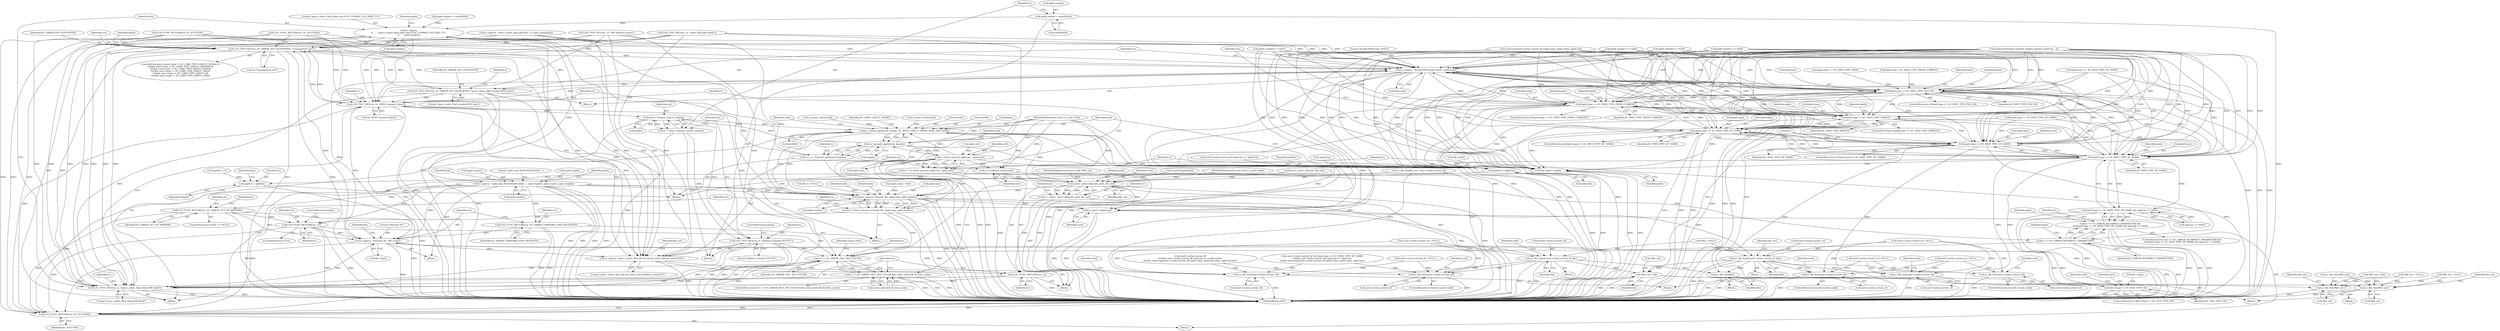 digraph "0_OpenSC_03628449b75a93787eb2359412a3980365dda49b#diff-f8c0128e14031ed9307d47f10f601b54@API" {
"1000863" [label="(Call,apdu.resplen = sizeof(rbuf))"];
"1000917" [label="(Call,sc_log(ctx,\n\t\t       \"iasecc_select_file() apdu.resp %\"SC_FORMAT_LEN_SIZE_T\"u\",\n\t\t       apdu.resplen))"];
"1000583" [label="(Call,LOG_TEST_RET(ctx, SC_ERROR_NOT_SUPPORTED, \"Unsupported card\"))"];
"1000764" [label="(Call,sc_log(ctx, \"Invalid PATH type: 0x%X\", lpath.type))"];
"1000534" [label="(Call,pathlen = lpath.len)"];
"1000784" [label="(Call,apdu.lc = pathlen)"];
"1000588" [label="(Call,lpath.type == SC_PATH_TYPE_FILE_ID)"];
"1000651" [label="(Call,lpath.type == SC_PATH_TYPE_FROM_CURRENT)"];
"1000708" [label="(Call,lpath.type == SC_PATH_TYPE_PARENT)"];
"1000729" [label="(Call,lpath.type == SC_PATH_TYPE_DF_NAME)"];
"1000843" [label="(Call,lpath.type == SC_PATH_TYPE_DF_NAME)"];
"1000842" [label="(Call,lpath.type == SC_PATH_TYPE_DF_NAME && apdu.p2 == 0x00)"];
"1000838" [label="(Call,rv == SC_ERROR_INCORRECT_PARAMETERS &&\n\t\t\t\t\tlpath.type == SC_PATH_TYPE_DF_NAME && apdu.p2 == 0x00)"];
"1000965" [label="(Call,file->path = lpath)"];
"1001102" [label="(Call,lpath.type == SC_PATH_TYPE_DF_NAME)"];
"1000770" [label="(Call,LOG_TEST_RET(ctx, SC_ERROR_NOT_SUPPORTED, \"iasecc_select_file() invalid PATH type\"))"];
"1000823" [label="(Call,LOG_TEST_RET(ctx, rv, \"APDU transmit failed\"))"];
"1000871" [label="(Call,iasecc_emulate_fcp(ctx, &apdu))"];
"1000539" [label="(Call,sc_format_apdu(card, &apdu, SC_APDU_CASE_4_SHORT, 0xA4, 0x00, 0x00))"];
"1000819" [label="(Call,sc_transmit_apdu(card, &apdu))"];
"1000817" [label="(Call,rv = sc_transmit_apdu(card, &apdu))"];
"1000829" [label="(Call,sc_check_sw(card, apdu.sw1, apdu.sw2))"];
"1000827" [label="(Call,rv = sc_check_sw(card, apdu.sw1, apdu.sw2))"];
"1000839" [label="(Call,rv == SC_ERROR_INCORRECT_PARAMETERS)"];
"1000882" [label="(Call,rv == SC_ERROR_FILE_NOT_FOUND)"];
"1000881" [label="(Call,rv == SC_ERROR_FILE_NOT_FOUND && cache_valid && df_from_cache)"];
"1000913" [label="(Call,LOG_TEST_RET(ctx, rv, \"iasecc_select_file() check SW failed\"))"];
"1000889" [label="(Call,sc_invalidate_cache(card))"];
"1000906" [label="(Call,iasecc_select_file(card, path, file_out))"];
"1000904" [label="(Call,rv = iasecc_select_file(card, path, file_out))"];
"1000910" [label="(Call,LOG_FUNC_RETURN(ctx, rv))"];
"1000972" [label="(Call,iasecc_process_fci(card, file, apdu.resp, apdu.resplen))"];
"1000970" [label="(Call,rv = iasecc_process_fci(card, file, apdu.resp, apdu.resplen))"];
"1000983" [label="(Call,LOG_FUNC_RETURN(ctx, rv))"];
"1000991" [label="(Call,sc_log(ctx, \"FileType %i\", file->type))"];
"1000891" [label="(Call,sc_log(ctx, \"iasecc_select_file() file not found, retry without cached DF\"))"];
"1000998" [label="(Call,file->type == SC_FILE_TYPE_DF)"];
"1001144" [label="(Call,LOG_FUNC_RETURN(ctx, SC_SUCCESS))"];
"1001042" [label="(Call,sc_file_dup(&card->cache.current_df, file))"];
"1001010" [label="(Call,sc_file_free(card->cache.current_df))"];
"1001092" [label="(Call,*file_out = file)"];
"1000897" [label="(Call,sc_file_free(*file_out))"];
"1001089" [label="(Call,sc_file_free(*file_out))"];
"1001098" [label="(Call,sc_file_free(file))"];
"1001108" [label="(Call,sc_file_free(card->cache.current_df))"];
"1001078" [label="(Call,sc_file_dup(&card->cache.current_ef, file))"];
"1001029" [label="(Call,sc_file_free(card->cache.current_ef))"];
"1001065" [label="(Call,sc_file_free(card->cache.current_ef))"];
"1001121" [label="(Call,sc_file_free(card->cache.current_ef))"];
"1001142" [label="(Call,sc_print_cache(card))"];
"1000869" [label="(Call,rv = iasecc_emulate_fcp(ctx, &apdu))"];
"1000875" [label="(Call,LOG_TEST_RET(ctx, rv, \"Failed to emulate DF FCP\"))"];
"1000928" [label="(Call,sc_log(ctx, \"apdu.resp %02X:%02X:%02X...\", apdu.resp[0], apdu.resp[1], apdu.resp[2]))"];
"1000962" [label="(Call,LOG_FUNC_RETURN(ctx, SC_ERROR_OUT_OF_MEMORY))"];
"1000988" [label="(Call,LOG_FUNC_RETURN(ctx, SC_ERROR_UNKNOWN_DATA_RECEIVED))"];
"1001088" [label="(Block,)"];
"1000784" [label="(Call,apdu.lc = pathlen)"];
"1000652" [label="(Call,lpath.type)"];
"1000242" [label="(Call,memmove(&lpath.value[0], &lpath.value[2], lpath.len - 2))"];
"1000539" [label="(Call,sc_format_apdu(card, &apdu, SC_APDU_CASE_4_SHORT, 0xA4, 0x00, 0x00))"];
"1000898" [label="(Call,*file_out)"];
"1000927" [label="(Block,)"];
"1000413" [label="(Call,lpath.type == SC_PATH_TYPE_DF_NAME)"];
"1001121" [label="(Call,sc_file_free(card->cache.current_ef))"];
"1001099" [label="(Identifier,file)"];
"1000839" [label="(Call,rv == SC_ERROR_INCORRECT_PARAMETERS)"];
"1000991" [label="(Call,sc_log(ctx, \"FileType %i\", file->type))"];
"1001053" [label="(Identifier,card)"];
"1000912" [label="(Identifier,rv)"];
"1001144" [label="(Call,LOG_FUNC_RETURN(ctx, SC_SUCCESS))"];
"1000234" [label="(Call,lpath.value[1] == 0x00)"];
"1000861" [label="(Identifier,ii)"];
"1000895" [label="(Identifier,file_out)"];
"1001145" [label="(Identifier,ctx)"];
"1000884" [label="(Identifier,SC_ERROR_FILE_NOT_FOUND)"];
"1000764" [label="(Call,sc_log(ctx, \"Invalid PATH type: 0x%X\", lpath.type))"];
"1001010" [label="(Call,sc_file_free(card->cache.current_df))"];
"1000994" [label="(Call,file->type)"];
"1001085" [label="(Identifier,file)"];
"1000984" [label="(Identifier,ctx)"];
"1001066" [label="(Call,card->cache.current_ef)"];
"1000708" [label="(Call,lpath.type == SC_PATH_TYPE_PARENT)"];
"1001103" [label="(Call,lpath.type)"];
"1000869" [label="(Call,rv = iasecc_emulate_fcp(ctx, &apdu))"];
"1000801" [label="(Call,apdu.resp = rbuf)"];
"1000712" [label="(Identifier,SC_PATH_TYPE_PARENT)"];
"1000909" [label="(Identifier,file_out)"];
"1000941" [label="(Call,apdu.resp[2])"];
"1000990" [label="(Identifier,SC_ERROR_UNKNOWN_DATA_RECEIVED)"];
"1000821" [label="(Call,&apdu)"];
"1000900" [label="(Call,*file_out = NULL)"];
"1000876" [label="(Identifier,ctx)"];
"1001074" [label="(Identifier,card)"];
"1000848" [label="(Call,apdu.p2 == 0x00)"];
"1000856" [label="(Identifier,apdu)"];
"1000879" [label="(ControlStructure,break;)"];
"1000825" [label="(Identifier,rv)"];
"1000659" [label="(Identifier,apdu)"];
"1001146" [label="(Identifier,SC_SUCCESS)"];
"1000651" [label="(Call,lpath.type == SC_PATH_TYPE_FROM_CURRENT)"];
"1000882" [label="(Call,rv == SC_ERROR_FILE_NOT_FOUND)"];
"1000442" [label="(Call,sc_print_cache(card))"];
"1000820" [label="(Identifier,card)"];
"1000989" [label="(Identifier,ctx)"];
"1000458" [label="(Call,lpath.type == SC_PATH_TYPE_DF_NAME)"];
"1000916" [label="(Literal,\"iasecc_select_file() check SW failed\")"];
"1000435" [label="(Call,!lpath.len)"];
"1000819" [label="(Call,sc_transmit_apdu(card, &apdu))"];
"1000215" [label="(Call,LOG_TEST_RET(ctx, rv, \"MF selection error\"))"];
"1000719" [label="(Call,pathlen = 0)"];
"1000179" [label="(Call,lpath.value[1] == 0x00)"];
"1001019" [label="(Identifier,card)"];
"1001117" [label="(Identifier,card)"];
"1000546" [label="(Literal,0x00)"];
"1001097" [label="(Block,)"];
"1000867" [label="(Call,sizeof(rbuf))"];
"1001003" [label="(Block,)"];
"1000986" [label="(ControlStructure,break;)"];
"1000871" [label="(Call,iasecc_emulate_fcp(ctx, &apdu))"];
"1000551" [label="(Identifier,card)"];
"1000439" [label="(Call,LOG_FUNC_RETURN(ctx, SC_SUCCESS))"];
"1000596" [label="(Identifier,apdu)"];
"1001049" [label="(Identifier,file)"];
"1001122" [label="(Call,card->cache.current_ef)"];
"1000540" [label="(Identifier,card)"];
"1000964" [label="(Identifier,SC_ERROR_OUT_OF_MEMORY)"];
"1000806" [label="(Call,apdu.resplen = sizeof(rbuf))"];
"1001078" [label="(Call,sc_file_dup(&card->cache.current_ef, file))"];
"1001089" [label="(Call,sc_file_free(*file_out))"];
"1000837" [label="(ControlStructure,if (rv == SC_ERROR_INCORRECT_PARAMETERS &&\n\t\t\t\t\tlpath.type == SC_PATH_TYPE_DF_NAME && apdu.p2 == 0x00))"];
"1000872" [label="(Identifier,ctx)"];
"1001062" [label="(Identifier,card)"];
"1000870" [label="(Identifier,rv)"];
"1000864" [label="(Call,apdu.resplen)"];
"1000767" [label="(Call,lpath.type)"];
"1000212" [label="(Call,iasecc_select_mf(card, file_out))"];
"1000838" [label="(Call,rv == SC_ERROR_INCORRECT_PARAMETERS &&\n\t\t\t\t\tlpath.type == SC_PATH_TYPE_DF_NAME && apdu.p2 == 0x00)"];
"1000773" [label="(Literal,\"iasecc_select_file() invalid PATH type\")"];
"1001143" [label="(Identifier,card)"];
"1000526" [label="(Block,)"];
"1000830" [label="(Identifier,card)"];
"1001114" [label="(Call,card->cache.current_df = NULL)"];
"1000920" [label="(Call,apdu.resplen)"];
"1000592" [label="(Identifier,SC_PATH_TYPE_FILE_ID)"];
"1000826" [label="(Literal,\"APDU transmit failed\")"];
"1000844" [label="(Call,lpath.type)"];
"1000828" [label="(Identifier,rv)"];
"1001147" [label="(MethodReturn,RET)"];
"1000875" [label="(Call,LOG_TEST_RET(ctx, rv, \"Failed to emulate DF FCP\"))"];
"1000840" [label="(Identifier,rv)"];
"1000915" [label="(Identifier,rv)"];
"1001042" [label="(Call,sc_file_dup(&card->cache.current_df, file))"];
"1001043" [label="(Call,&card->cache.current_df)"];
"1000892" [label="(Identifier,ctx)"];
"1000451" [label="(Call,card->cache.current_df && lpath.type == SC_PATH_TYPE_DF_NAME\n\t\t\t&& card->cache.current_df->path.len == lpath.len\n\t\t\t&& !memcmp(card->cache.current_df->path.value, lpath.value, lpath.len))"];
"1001090" [label="(Call,*file_out)"];
"1001065" [label="(Call,sc_file_free(card->cache.current_ef))"];
"1000536" [label="(Call,lpath.len)"];
"1000906" [label="(Call,iasecc_select_file(card, path, file_out))"];
"1000138" [label="(Call,*file_out = NULL)"];
"1001038" [label="(Identifier,card)"];
"1000535" [label="(Identifier,pathlen)"];
"1000904" [label="(Call,rv = iasecc_select_file(card, path, file_out))"];
"1000958" [label="(ControlStructure,if (file == NULL))"];
"1000776" [label="(Identifier,ii)"];
"1001002" [label="(Identifier,SC_FILE_TYPE_DF)"];
"1000157" [label="(Call,sc_log(ctx, \"iasecc_select_file() path:%s\", sc_print_path(path)))"];
"1000878" [label="(Literal,\"Failed to emulate DF FCP\")"];
"1000983" [label="(Call,LOG_FUNC_RETURN(ctx, rv))"];
"1000877" [label="(Identifier,rv)"];
"1000896" [label="(Block,)"];
"1000974" [label="(Identifier,file)"];
"1001108" [label="(Call,sc_file_free(card->cache.current_df))"];
"1001023" [label="(ControlStructure,if (card->cache.valid))"];
"1000103" [label="(MethodParameterIn,struct sc_card *card)"];
"1000982" [label="(Identifier,rv)"];
"1001106" [label="(Identifier,SC_PATH_TYPE_DF_NAME)"];
"1000584" [label="(Identifier,ctx)"];
"1000992" [label="(Identifier,ctx)"];
"1000429" [label="(Call,lpath.type = SC_PATH_TYPE_FROM_CURRENT)"];
"1001000" [label="(Identifier,file)"];
"1000972" [label="(Call,iasecc_process_fci(card, file, apdu.resp, apdu.resplen))"];
"1000905" [label="(Identifier,rv)"];
"1000590" [label="(Identifier,lpath)"];
"1000731" [label="(Identifier,lpath)"];
"1000105" [label="(MethodParameterIn,struct sc_file **file_out)"];
"1000998" [label="(Call,file->type == SC_FILE_TYPE_DF)"];
"1000929" [label="(Identifier,ctx)"];
"1001098" [label="(Call,sc_file_free(file))"];
"1000172" [label="(Call,lpath.value[0] == 0x3F)"];
"1000908" [label="(Identifier,path)"];
"1000928" [label="(Call,sc_log(ctx, \"apdu.resp %02X:%02X:%02X...\", apdu.resp[0], apdu.resp[1], apdu.resp[2]))"];
"1000650" [label="(ControlStructure,if (lpath.type == SC_PATH_TYPE_FROM_CURRENT))"];
"1000831" [label="(Call,apdu.sw1)"];
"1000588" [label="(Call,lpath.type == SC_PATH_TYPE_FILE_ID)"];
"1000999" [label="(Call,file->type)"];
"1000842" [label="(Call,lpath.type == SC_PATH_TYPE_DF_NAME && apdu.p2 == 0x00)"];
"1000966" [label="(Call,file->path)"];
"1000975" [label="(Call,apdu.resp)"];
"1000730" [label="(Call,lpath.type)"];
"1000891" [label="(Call,sc_log(ctx, \"iasecc_select_file() file not found, retry without cached DF\"))"];
"1000543" [label="(Identifier,SC_APDU_CASE_4_SHORT)"];
"1000959" [label="(Call,file == NULL)"];
"1000850" [label="(Identifier,apdu)"];
"1001007" [label="(Identifier,card)"];
"1000914" [label="(Identifier,ctx)"];
"1000763" [label="(Block,)"];
"1000817" [label="(Call,rv = sc_transmit_apdu(card, &apdu))"];
"1001079" [label="(Call,&card->cache.current_ef)"];
"1000919" [label="(Literal,\"iasecc_select_file() apdu.resp %\"SC_FORMAT_LEN_SIZE_T\"u\")"];
"1000967" [label="(Identifier,file)"];
"1000907" [label="(Identifier,card)"];
"1000841" [label="(Identifier,SC_ERROR_INCORRECT_PARAMETERS)"];
"1000881" [label="(Call,rv == SC_ERROR_FILE_NOT_FOUND && cache_valid && df_from_cache)"];
"1000917" [label="(Call,sc_log(ctx,\n\t\t       \"iasecc_select_file() apdu.resp %\"SC_FORMAT_LEN_SIZE_T\"u\",\n\t\t       apdu.resplen))"];
"1000737" [label="(Identifier,apdu)"];
"1000845" [label="(Identifier,lpath)"];
"1000965" [label="(Call,file->path = lpath)"];
"1000399" [label="(Call,LOG_TEST_RET(ctx, rv, \"select AID path failed\"))"];
"1001111" [label="(Identifier,card)"];
"1000893" [label="(Literal,\"iasecc_select_file() file not found, retry without cached DF\")"];
"1000522" [label="(Call,LOG_FUNC_RETURN(ctx, SC_SUCCESS))"];
"1000997" [label="(ControlStructure,if (file->type == SC_FILE_TYPE_DF))"];
"1000902" [label="(Identifier,file_out)"];
"1000888" [label="(Block,)"];
"1000655" [label="(Identifier,SC_PATH_TYPE_FROM_CURRENT)"];
"1001087" [label="(Identifier,file_out)"];
"1000862" [label="(Block,)"];
"1000520" [label="(Call,sc_print_cache(card))"];
"1000772" [label="(Identifier,SC_ERROR_NOT_SUPPORTED)"];
"1000897" [label="(Call,sc_file_free(*file_out))"];
"1000765" [label="(Identifier,ctx)"];
"1000985" [label="(Identifier,rv)"];
"1000818" [label="(Identifier,rv)"];
"1000843" [label="(Call,lpath.type == SC_PATH_TYPE_DF_NAME)"];
"1000770" [label="(Call,LOG_TEST_RET(ctx, SC_ERROR_NOT_SUPPORTED, \"iasecc_select_file() invalid PATH type\"))"];
"1000885" [label="(Call,cache_valid && df_from_cache)"];
"1001095" [label="(Identifier,file)"];
"1001107" [label="(Block,)"];
"1000544" [label="(Literal,0xA4)"];
"1000710" [label="(Identifier,lpath)"];
"1000707" [label="(ControlStructure,if (lpath.type == SC_PATH_TYPE_PARENT))"];
"1000913" [label="(Call,LOG_TEST_RET(ctx, rv, \"iasecc_select_file() check SW failed\"))"];
"1000106" [label="(Block,)"];
"1000847" [label="(Identifier,SC_PATH_TYPE_DF_NAME)"];
"1000585" [label="(Identifier,SC_ERROR_NOT_SUPPORTED)"];
"1001016" [label="(Call,card->cache.current_df = NULL)"];
"1000716" [label="(Identifier,apdu)"];
"1000969" [label="(Identifier,lpath)"];
"1000709" [label="(Call,lpath.type)"];
"1001094" [label="(Identifier,file_out)"];
"1000824" [label="(Identifier,ctx)"];
"1000978" [label="(Call,apdu.resplen)"];
"1000925" [label="(Identifier,apdu)"];
"1000827" [label="(Call,rv = sc_check_sw(card, apdu.sw1, apdu.sw2))"];
"1001011" [label="(Call,card->cache.current_df)"];
"1001142" [label="(Call,sc_print_cache(card))"];
"1000729" [label="(Call,lpath.type == SC_PATH_TYPE_DF_NAME)"];
"1000160" [label="(Call,sc_print_path(path))"];
"1001030" [label="(Call,card->cache.current_ef)"];
"1000513" [label="(Call,sc_file_dup(file_out, card->cache.current_df))"];
"1000981" [label="(ControlStructure,if (rv))"];
"1000534" [label="(Call,pathlen = lpath.len)"];
"1001141" [label="(Literal,0)"];
"1000988" [label="(Call,LOG_FUNC_RETURN(ctx, SC_ERROR_UNKNOWN_DATA_RECEIVED))"];
"1000936" [label="(Call,apdu.resp[1])"];
"1000970" [label="(Call,rv = iasecc_process_fci(card, file, apdu.resp, apdu.resplen))"];
"1000547" [label="(ControlStructure,if (card->type != SC_CARD_TYPE_IASECC_GEMALTO\n\t\t\t\t&& card->type != SC_CARD_TYPE_IASECC_OBERTHUR\n\t\t\t\t&& card->type != SC_CARD_TYPE_IASECC_SAGEM\n\t\t\t\t&& card->type != SC_CARD_TYPE_IASECC_AMOS\n\t\t\t\t&& card->type != SC_CARD_TYPE_IASECC_MI\n\t\t\t\t&& card->type != SC_CARD_TYPE_IASECC_MI2))"];
"1001029" [label="(Call,sc_file_free(card->cache.current_ef))"];
"1000733" [label="(Identifier,SC_PATH_TYPE_DF_NAME)"];
"1000345" [label="(Call,card->cache.current_df\n\t\t\t\t&& card->cache.current_df->path.len == lpath.aid.len\n\t\t\t\t&& !memcmp(card->cache.current_df->path.value, lpath.aid.value, lpath.aid.len))"];
"1000586" [label="(Literal,\"Unsupported card\")"];
"1000783" [label="(Block,)"];
"1001109" [label="(Call,card->cache.current_df)"];
"1001071" [label="(Call,card->cache.current_ef = NULL)"];
"1000728" [label="(ControlStructure,if (lpath.type == SC_PATH_TYPE_DF_NAME))"];
"1000510" [label="(Call,sc_file_free(*file_out))"];
"1000952" [label="(Block,)"];
"1000589" [label="(Call,lpath.type)"];
"1000771" [label="(Identifier,ctx)"];
"1000971" [label="(Identifier,rv)"];
"1001102" [label="(Call,lpath.type == SC_PATH_TYPE_DF_NAME)"];
"1000910" [label="(Call,LOG_FUNC_RETURN(ctx, rv))"];
"1000880" [label="(ControlStructure,if (rv == SC_ERROR_FILE_NOT_FOUND && cache_valid && df_from_cache))"];
"1001127" [label="(Call,card->cache.current_ef = NULL)"];
"1000973" [label="(Identifier,card)"];
"1001035" [label="(Call,card->cache.current_ef = NULL)"];
"1000823" [label="(Call,LOG_TEST_RET(ctx, rv, \"APDU transmit failed\"))"];
"1000529" [label="(Call,*file = NULL)"];
"1000883" [label="(Identifier,rv)"];
"1000963" [label="(Identifier,ctx)"];
"1000587" [label="(ControlStructure,if (lpath.type == SC_PATH_TYPE_FILE_ID))"];
"1000424" [label="(Call,lpath.type == SC_PATH_TYPE_PATH)"];
"1000890" [label="(Identifier,card)"];
"1000962" [label="(Call,LOG_FUNC_RETURN(ctx, SC_ERROR_OUT_OF_MEMORY))"];
"1001092" [label="(Call,*file_out = file)"];
"1001101" [label="(ControlStructure,if (lpath.type == SC_PATH_TYPE_DF_NAME))"];
"1000478" [label="(Call,memcmp(card->cache.current_df->path.value, lpath.value, lpath.len))"];
"1001093" [label="(Call,*file_out)"];
"1000405" [label="(Call,*file_out = file)"];
"1000227" [label="(Call,lpath.value[0] == 0x3F)"];
"1000653" [label="(Identifier,lpath)"];
"1000873" [label="(Call,&apdu)"];
"1000886" [label="(Identifier,cache_valid)"];
"1000834" [label="(Call,apdu.sw2)"];
"1000911" [label="(Identifier,ctx)"];
"1000788" [label="(Identifier,pathlen)"];
"1001130" [label="(Identifier,card)"];
"1001058" [label="(Block,)"];
"1000464" [label="(Call,card->cache.current_df->path.len == lpath.len)"];
"1000993" [label="(Literal,\"FileType %i\")"];
"1001004" [label="(ControlStructure,if (card->cache.valid))"];
"1000918" [label="(Identifier,ctx)"];
"1000829" [label="(Call,sc_check_sw(card, apdu.sw1, apdu.sw2))"];
"1001059" [label="(ControlStructure,if (card->cache.valid))"];
"1000930" [label="(Literal,\"apdu.resp %02X:%02X:%02X...\")"];
"1000545" [label="(Literal,0x00)"];
"1000931" [label="(Call,apdu.resp[0])"];
"1000949" [label="(Identifier,apdu)"];
"1000583" [label="(Call,LOG_TEST_RET(ctx, SC_ERROR_NOT_SUPPORTED, \"Unsupported card\"))"];
"1000791" [label="(Identifier,apdu)"];
"1000104" [label="(MethodParameterIn,const struct sc_path *path)"];
"1000889" [label="(Call,sc_invalidate_cache(card))"];
"1000541" [label="(Call,&apdu)"];
"1000863" [label="(Call,apdu.resplen = sizeof(rbuf))"];
"1000785" [label="(Call,apdu.lc)"];
"1000766" [label="(Literal,\"Invalid PATH type: 0x%X\")"];
"1000863" -> "1000862"  [label="AST: "];
"1000863" -> "1000867"  [label="CFG: "];
"1000864" -> "1000863"  [label="AST: "];
"1000867" -> "1000863"  [label="AST: "];
"1000870" -> "1000863"  [label="CFG: "];
"1000863" -> "1001147"  [label="DDG: "];
"1000863" -> "1000917"  [label="DDG: "];
"1000917" -> "1000526"  [label="AST: "];
"1000917" -> "1000920"  [label="CFG: "];
"1000918" -> "1000917"  [label="AST: "];
"1000919" -> "1000917"  [label="AST: "];
"1000920" -> "1000917"  [label="AST: "];
"1000925" -> "1000917"  [label="CFG: "];
"1000917" -> "1001147"  [label="DDG: "];
"1000917" -> "1001147"  [label="DDG: "];
"1000917" -> "1000583"  [label="DDG: "];
"1000917" -> "1000764"  [label="DDG: "];
"1000917" -> "1000823"  [label="DDG: "];
"1000917" -> "1000891"  [label="DDG: "];
"1000917" -> "1000913"  [label="DDG: "];
"1000913" -> "1000917"  [label="DDG: "];
"1000806" -> "1000917"  [label="DDG: "];
"1000972" -> "1000917"  [label="DDG: "];
"1000917" -> "1000928"  [label="DDG: "];
"1000917" -> "1000972"  [label="DDG: "];
"1000917" -> "1001144"  [label="DDG: "];
"1000583" -> "1000547"  [label="AST: "];
"1000583" -> "1000586"  [label="CFG: "];
"1000584" -> "1000583"  [label="AST: "];
"1000585" -> "1000583"  [label="AST: "];
"1000586" -> "1000583"  [label="AST: "];
"1000590" -> "1000583"  [label="CFG: "];
"1000583" -> "1001147"  [label="DDG: "];
"1000583" -> "1001147"  [label="DDG: "];
"1000215" -> "1000583"  [label="DDG: "];
"1000439" -> "1000583"  [label="DDG: "];
"1000823" -> "1000583"  [label="DDG: "];
"1000157" -> "1000583"  [label="DDG: "];
"1000991" -> "1000583"  [label="DDG: "];
"1000399" -> "1000583"  [label="DDG: "];
"1000522" -> "1000583"  [label="DDG: "];
"1000770" -> "1000583"  [label="DDG: "];
"1000583" -> "1000764"  [label="DDG: "];
"1000583" -> "1000770"  [label="DDG: "];
"1000583" -> "1000823"  [label="DDG: "];
"1000583" -> "1000891"  [label="DDG: "];
"1000583" -> "1000913"  [label="DDG: "];
"1000764" -> "1000763"  [label="AST: "];
"1000764" -> "1000767"  [label="CFG: "];
"1000765" -> "1000764"  [label="AST: "];
"1000766" -> "1000764"  [label="AST: "];
"1000767" -> "1000764"  [label="AST: "];
"1000771" -> "1000764"  [label="CFG: "];
"1000764" -> "1001147"  [label="DDG: "];
"1000764" -> "1001147"  [label="DDG: "];
"1000764" -> "1000534"  [label="DDG: "];
"1000764" -> "1000588"  [label="DDG: "];
"1000764" -> "1000651"  [label="DDG: "];
"1000764" -> "1000708"  [label="DDG: "];
"1000764" -> "1000729"  [label="DDG: "];
"1000215" -> "1000764"  [label="DDG: "];
"1000439" -> "1000764"  [label="DDG: "];
"1000823" -> "1000764"  [label="DDG: "];
"1000157" -> "1000764"  [label="DDG: "];
"1000991" -> "1000764"  [label="DDG: "];
"1000399" -> "1000764"  [label="DDG: "];
"1000522" -> "1000764"  [label="DDG: "];
"1000729" -> "1000764"  [label="DDG: "];
"1000708" -> "1000764"  [label="DDG: "];
"1000843" -> "1000764"  [label="DDG: "];
"1000478" -> "1000764"  [label="DDG: "];
"1000651" -> "1000764"  [label="DDG: "];
"1000588" -> "1000764"  [label="DDG: "];
"1000234" -> "1000764"  [label="DDG: "];
"1000227" -> "1000764"  [label="DDG: "];
"1000179" -> "1000764"  [label="DDG: "];
"1000172" -> "1000764"  [label="DDG: "];
"1000242" -> "1000764"  [label="DDG: "];
"1000242" -> "1000764"  [label="DDG: "];
"1000764" -> "1000770"  [label="DDG: "];
"1000764" -> "1000843"  [label="DDG: "];
"1000764" -> "1000965"  [label="DDG: "];
"1000764" -> "1001102"  [label="DDG: "];
"1000534" -> "1000526"  [label="AST: "];
"1000534" -> "1000536"  [label="CFG: "];
"1000535" -> "1000534"  [label="AST: "];
"1000536" -> "1000534"  [label="AST: "];
"1000540" -> "1000534"  [label="CFG: "];
"1000534" -> "1001147"  [label="DDG: "];
"1000534" -> "1001147"  [label="DDG: "];
"1000435" -> "1000534"  [label="DDG: "];
"1000464" -> "1000534"  [label="DDG: "];
"1000478" -> "1000534"  [label="DDG: "];
"1000478" -> "1000534"  [label="DDG: "];
"1000708" -> "1000534"  [label="DDG: "];
"1000843" -> "1000534"  [label="DDG: "];
"1000651" -> "1000534"  [label="DDG: "];
"1000588" -> "1000534"  [label="DDG: "];
"1000729" -> "1000534"  [label="DDG: "];
"1000234" -> "1000534"  [label="DDG: "];
"1000227" -> "1000534"  [label="DDG: "];
"1000179" -> "1000534"  [label="DDG: "];
"1000172" -> "1000534"  [label="DDG: "];
"1000242" -> "1000534"  [label="DDG: "];
"1000242" -> "1000534"  [label="DDG: "];
"1000534" -> "1000784"  [label="DDG: "];
"1000784" -> "1000783"  [label="AST: "];
"1000784" -> "1000788"  [label="CFG: "];
"1000785" -> "1000784"  [label="AST: "];
"1000788" -> "1000784"  [label="AST: "];
"1000791" -> "1000784"  [label="CFG: "];
"1000784" -> "1001147"  [label="DDG: "];
"1000719" -> "1000784"  [label="DDG: "];
"1000588" -> "1000587"  [label="AST: "];
"1000588" -> "1000592"  [label="CFG: "];
"1000589" -> "1000588"  [label="AST: "];
"1000592" -> "1000588"  [label="AST: "];
"1000596" -> "1000588"  [label="CFG: "];
"1000653" -> "1000588"  [label="CFG: "];
"1000588" -> "1001147"  [label="DDG: "];
"1000588" -> "1001147"  [label="DDG: "];
"1000588" -> "1001147"  [label="DDG: "];
"1000708" -> "1000588"  [label="DDG: "];
"1000458" -> "1000588"  [label="DDG: "];
"1000843" -> "1000588"  [label="DDG: "];
"1000651" -> "1000588"  [label="DDG: "];
"1001102" -> "1000588"  [label="DDG: "];
"1000424" -> "1000588"  [label="DDG: "];
"1000429" -> "1000588"  [label="DDG: "];
"1000729" -> "1000588"  [label="DDG: "];
"1000478" -> "1000588"  [label="DDG: "];
"1000234" -> "1000588"  [label="DDG: "];
"1000227" -> "1000588"  [label="DDG: "];
"1000179" -> "1000588"  [label="DDG: "];
"1000172" -> "1000588"  [label="DDG: "];
"1000242" -> "1000588"  [label="DDG: "];
"1000242" -> "1000588"  [label="DDG: "];
"1000588" -> "1000651"  [label="DDG: "];
"1000588" -> "1000708"  [label="DDG: "];
"1000588" -> "1000729"  [label="DDG: "];
"1000588" -> "1000843"  [label="DDG: "];
"1000588" -> "1000965"  [label="DDG: "];
"1000588" -> "1001102"  [label="DDG: "];
"1000651" -> "1000650"  [label="AST: "];
"1000651" -> "1000655"  [label="CFG: "];
"1000652" -> "1000651"  [label="AST: "];
"1000655" -> "1000651"  [label="AST: "];
"1000659" -> "1000651"  [label="CFG: "];
"1000710" -> "1000651"  [label="CFG: "];
"1000651" -> "1001147"  [label="DDG: "];
"1000651" -> "1001147"  [label="DDG: "];
"1000651" -> "1001147"  [label="DDG: "];
"1000708" -> "1000651"  [label="DDG: "];
"1000843" -> "1000651"  [label="DDG: "];
"1000478" -> "1000651"  [label="DDG: "];
"1000729" -> "1000651"  [label="DDG: "];
"1000234" -> "1000651"  [label="DDG: "];
"1000227" -> "1000651"  [label="DDG: "];
"1000179" -> "1000651"  [label="DDG: "];
"1000172" -> "1000651"  [label="DDG: "];
"1000242" -> "1000651"  [label="DDG: "];
"1000242" -> "1000651"  [label="DDG: "];
"1000651" -> "1000708"  [label="DDG: "];
"1000651" -> "1000729"  [label="DDG: "];
"1000651" -> "1000843"  [label="DDG: "];
"1000651" -> "1000965"  [label="DDG: "];
"1000651" -> "1001102"  [label="DDG: "];
"1000708" -> "1000707"  [label="AST: "];
"1000708" -> "1000712"  [label="CFG: "];
"1000709" -> "1000708"  [label="AST: "];
"1000712" -> "1000708"  [label="AST: "];
"1000716" -> "1000708"  [label="CFG: "];
"1000731" -> "1000708"  [label="CFG: "];
"1000708" -> "1001147"  [label="DDG: "];
"1000708" -> "1001147"  [label="DDG: "];
"1000708" -> "1001147"  [label="DDG: "];
"1000843" -> "1000708"  [label="DDG: "];
"1000478" -> "1000708"  [label="DDG: "];
"1000729" -> "1000708"  [label="DDG: "];
"1000234" -> "1000708"  [label="DDG: "];
"1000227" -> "1000708"  [label="DDG: "];
"1000179" -> "1000708"  [label="DDG: "];
"1000172" -> "1000708"  [label="DDG: "];
"1000242" -> "1000708"  [label="DDG: "];
"1000242" -> "1000708"  [label="DDG: "];
"1000708" -> "1000729"  [label="DDG: "];
"1000708" -> "1000843"  [label="DDG: "];
"1000708" -> "1000965"  [label="DDG: "];
"1000708" -> "1001102"  [label="DDG: "];
"1000729" -> "1000728"  [label="AST: "];
"1000729" -> "1000733"  [label="CFG: "];
"1000730" -> "1000729"  [label="AST: "];
"1000733" -> "1000729"  [label="AST: "];
"1000737" -> "1000729"  [label="CFG: "];
"1000765" -> "1000729"  [label="CFG: "];
"1000729" -> "1001147"  [label="DDG: "];
"1000729" -> "1001147"  [label="DDG: "];
"1000729" -> "1001147"  [label="DDG: "];
"1000843" -> "1000729"  [label="DDG: "];
"1000843" -> "1000729"  [label="DDG: "];
"1000478" -> "1000729"  [label="DDG: "];
"1000234" -> "1000729"  [label="DDG: "];
"1000227" -> "1000729"  [label="DDG: "];
"1000179" -> "1000729"  [label="DDG: "];
"1000172" -> "1000729"  [label="DDG: "];
"1000242" -> "1000729"  [label="DDG: "];
"1000242" -> "1000729"  [label="DDG: "];
"1001102" -> "1000729"  [label="DDG: "];
"1000413" -> "1000729"  [label="DDG: "];
"1000458" -> "1000729"  [label="DDG: "];
"1000729" -> "1000843"  [label="DDG: "];
"1000729" -> "1000843"  [label="DDG: "];
"1000729" -> "1000965"  [label="DDG: "];
"1000729" -> "1001102"  [label="DDG: "];
"1000729" -> "1001102"  [label="DDG: "];
"1000843" -> "1000842"  [label="AST: "];
"1000843" -> "1000847"  [label="CFG: "];
"1000844" -> "1000843"  [label="AST: "];
"1000847" -> "1000843"  [label="AST: "];
"1000850" -> "1000843"  [label="CFG: "];
"1000842" -> "1000843"  [label="CFG: "];
"1000843" -> "1001147"  [label="DDG: "];
"1000843" -> "1001147"  [label="DDG: "];
"1000843" -> "1000842"  [label="DDG: "];
"1000843" -> "1000842"  [label="DDG: "];
"1000478" -> "1000843"  [label="DDG: "];
"1000234" -> "1000843"  [label="DDG: "];
"1000227" -> "1000843"  [label="DDG: "];
"1000179" -> "1000843"  [label="DDG: "];
"1000172" -> "1000843"  [label="DDG: "];
"1000242" -> "1000843"  [label="DDG: "];
"1000242" -> "1000843"  [label="DDG: "];
"1001102" -> "1000843"  [label="DDG: "];
"1000413" -> "1000843"  [label="DDG: "];
"1000458" -> "1000843"  [label="DDG: "];
"1000843" -> "1000965"  [label="DDG: "];
"1000843" -> "1001102"  [label="DDG: "];
"1000843" -> "1001102"  [label="DDG: "];
"1000842" -> "1000838"  [label="AST: "];
"1000842" -> "1000848"  [label="CFG: "];
"1000848" -> "1000842"  [label="AST: "];
"1000838" -> "1000842"  [label="CFG: "];
"1000842" -> "1001147"  [label="DDG: "];
"1000842" -> "1001147"  [label="DDG: "];
"1000842" -> "1000838"  [label="DDG: "];
"1000842" -> "1000838"  [label="DDG: "];
"1000848" -> "1000842"  [label="DDG: "];
"1000848" -> "1000842"  [label="DDG: "];
"1000838" -> "1000837"  [label="AST: "];
"1000838" -> "1000839"  [label="CFG: "];
"1000839" -> "1000838"  [label="AST: "];
"1000856" -> "1000838"  [label="CFG: "];
"1000861" -> "1000838"  [label="CFG: "];
"1000838" -> "1001147"  [label="DDG: "];
"1000838" -> "1001147"  [label="DDG: "];
"1000838" -> "1001147"  [label="DDG: "];
"1000839" -> "1000838"  [label="DDG: "];
"1000839" -> "1000838"  [label="DDG: "];
"1000965" -> "1000952"  [label="AST: "];
"1000965" -> "1000969"  [label="CFG: "];
"1000966" -> "1000965"  [label="AST: "];
"1000969" -> "1000965"  [label="AST: "];
"1000971" -> "1000965"  [label="CFG: "];
"1000965" -> "1001147"  [label="DDG: "];
"1000965" -> "1001147"  [label="DDG: "];
"1000478" -> "1000965"  [label="DDG: "];
"1000234" -> "1000965"  [label="DDG: "];
"1000227" -> "1000965"  [label="DDG: "];
"1000179" -> "1000965"  [label="DDG: "];
"1000172" -> "1000965"  [label="DDG: "];
"1000242" -> "1000965"  [label="DDG: "];
"1000242" -> "1000965"  [label="DDG: "];
"1001102" -> "1001101"  [label="AST: "];
"1001102" -> "1001106"  [label="CFG: "];
"1001103" -> "1001102"  [label="AST: "];
"1001106" -> "1001102"  [label="AST: "];
"1001141" -> "1001102"  [label="CFG: "];
"1001111" -> "1001102"  [label="CFG: "];
"1001102" -> "1001147"  [label="DDG: "];
"1001102" -> "1001147"  [label="DDG: "];
"1001102" -> "1001147"  [label="DDG: "];
"1000478" -> "1001102"  [label="DDG: "];
"1000234" -> "1001102"  [label="DDG: "];
"1000227" -> "1001102"  [label="DDG: "];
"1000179" -> "1001102"  [label="DDG: "];
"1000172" -> "1001102"  [label="DDG: "];
"1000242" -> "1001102"  [label="DDG: "];
"1000242" -> "1001102"  [label="DDG: "];
"1000413" -> "1001102"  [label="DDG: "];
"1000458" -> "1001102"  [label="DDG: "];
"1000770" -> "1000763"  [label="AST: "];
"1000770" -> "1000773"  [label="CFG: "];
"1000771" -> "1000770"  [label="AST: "];
"1000772" -> "1000770"  [label="AST: "];
"1000773" -> "1000770"  [label="AST: "];
"1000776" -> "1000770"  [label="CFG: "];
"1000770" -> "1001147"  [label="DDG: "];
"1000770" -> "1001147"  [label="DDG: "];
"1000770" -> "1000823"  [label="DDG: "];
"1000770" -> "1000891"  [label="DDG: "];
"1000770" -> "1000913"  [label="DDG: "];
"1000823" -> "1000783"  [label="AST: "];
"1000823" -> "1000826"  [label="CFG: "];
"1000824" -> "1000823"  [label="AST: "];
"1000825" -> "1000823"  [label="AST: "];
"1000826" -> "1000823"  [label="AST: "];
"1000828" -> "1000823"  [label="CFG: "];
"1000823" -> "1001147"  [label="DDG: "];
"1000215" -> "1000823"  [label="DDG: "];
"1000439" -> "1000823"  [label="DDG: "];
"1000157" -> "1000823"  [label="DDG: "];
"1000991" -> "1000823"  [label="DDG: "];
"1000399" -> "1000823"  [label="DDG: "];
"1000522" -> "1000823"  [label="DDG: "];
"1000817" -> "1000823"  [label="DDG: "];
"1000823" -> "1000871"  [label="DDG: "];
"1000823" -> "1000891"  [label="DDG: "];
"1000823" -> "1000913"  [label="DDG: "];
"1000823" -> "1001144"  [label="DDG: "];
"1000871" -> "1000869"  [label="AST: "];
"1000871" -> "1000873"  [label="CFG: "];
"1000872" -> "1000871"  [label="AST: "];
"1000873" -> "1000871"  [label="AST: "];
"1000869" -> "1000871"  [label="CFG: "];
"1000871" -> "1001147"  [label="DDG: "];
"1000871" -> "1000539"  [label="DDG: "];
"1000871" -> "1000869"  [label="DDG: "];
"1000871" -> "1000869"  [label="DDG: "];
"1000819" -> "1000871"  [label="DDG: "];
"1000871" -> "1000875"  [label="DDG: "];
"1000539" -> "1000526"  [label="AST: "];
"1000539" -> "1000546"  [label="CFG: "];
"1000540" -> "1000539"  [label="AST: "];
"1000541" -> "1000539"  [label="AST: "];
"1000543" -> "1000539"  [label="AST: "];
"1000544" -> "1000539"  [label="AST: "];
"1000545" -> "1000539"  [label="AST: "];
"1000546" -> "1000539"  [label="AST: "];
"1000551" -> "1000539"  [label="CFG: "];
"1000539" -> "1001147"  [label="DDG: "];
"1000539" -> "1001147"  [label="DDG: "];
"1000539" -> "1001147"  [label="DDG: "];
"1000442" -> "1000539"  [label="DDG: "];
"1000829" -> "1000539"  [label="DDG: "];
"1000906" -> "1000539"  [label="DDG: "];
"1000972" -> "1000539"  [label="DDG: "];
"1000520" -> "1000539"  [label="DDG: "];
"1000103" -> "1000539"  [label="DDG: "];
"1000819" -> "1000539"  [label="DDG: "];
"1000539" -> "1000819"  [label="DDG: "];
"1000539" -> "1000819"  [label="DDG: "];
"1000539" -> "1000889"  [label="DDG: "];
"1000539" -> "1000972"  [label="DDG: "];
"1000539" -> "1001142"  [label="DDG: "];
"1000819" -> "1000817"  [label="AST: "];
"1000819" -> "1000821"  [label="CFG: "];
"1000820" -> "1000819"  [label="AST: "];
"1000821" -> "1000819"  [label="AST: "];
"1000817" -> "1000819"  [label="CFG: "];
"1000819" -> "1001147"  [label="DDG: "];
"1000819" -> "1000817"  [label="DDG: "];
"1000819" -> "1000817"  [label="DDG: "];
"1000829" -> "1000819"  [label="DDG: "];
"1000103" -> "1000819"  [label="DDG: "];
"1000819" -> "1000829"  [label="DDG: "];
"1000817" -> "1000783"  [label="AST: "];
"1000818" -> "1000817"  [label="AST: "];
"1000824" -> "1000817"  [label="CFG: "];
"1000817" -> "1001147"  [label="DDG: "];
"1000829" -> "1000827"  [label="AST: "];
"1000829" -> "1000834"  [label="CFG: "];
"1000830" -> "1000829"  [label="AST: "];
"1000831" -> "1000829"  [label="AST: "];
"1000834" -> "1000829"  [label="AST: "];
"1000827" -> "1000829"  [label="CFG: "];
"1000829" -> "1001147"  [label="DDG: "];
"1000829" -> "1001147"  [label="DDG: "];
"1000829" -> "1000827"  [label="DDG: "];
"1000829" -> "1000827"  [label="DDG: "];
"1000829" -> "1000827"  [label="DDG: "];
"1000103" -> "1000829"  [label="DDG: "];
"1000829" -> "1000889"  [label="DDG: "];
"1000829" -> "1000972"  [label="DDG: "];
"1000829" -> "1001142"  [label="DDG: "];
"1000827" -> "1000783"  [label="AST: "];
"1000828" -> "1000827"  [label="AST: "];
"1000840" -> "1000827"  [label="CFG: "];
"1000827" -> "1001147"  [label="DDG: "];
"1000827" -> "1000839"  [label="DDG: "];
"1000839" -> "1000841"  [label="CFG: "];
"1000840" -> "1000839"  [label="AST: "];
"1000841" -> "1000839"  [label="AST: "];
"1000845" -> "1000839"  [label="CFG: "];
"1000839" -> "1001147"  [label="DDG: "];
"1000839" -> "1001147"  [label="DDG: "];
"1000839" -> "1000882"  [label="DDG: "];
"1000882" -> "1000881"  [label="AST: "];
"1000882" -> "1000884"  [label="CFG: "];
"1000883" -> "1000882"  [label="AST: "];
"1000884" -> "1000882"  [label="AST: "];
"1000886" -> "1000882"  [label="CFG: "];
"1000881" -> "1000882"  [label="CFG: "];
"1000882" -> "1001147"  [label="DDG: "];
"1000882" -> "1000881"  [label="DDG: "];
"1000882" -> "1000881"  [label="DDG: "];
"1000399" -> "1000882"  [label="DDG: "];
"1000215" -> "1000882"  [label="DDG: "];
"1000970" -> "1000882"  [label="DDG: "];
"1000983" -> "1000882"  [label="DDG: "];
"1000913" -> "1000882"  [label="DDG: "];
"1000875" -> "1000882"  [label="DDG: "];
"1000882" -> "1000913"  [label="DDG: "];
"1000881" -> "1000880"  [label="AST: "];
"1000881" -> "1000885"  [label="CFG: "];
"1000885" -> "1000881"  [label="AST: "];
"1000890" -> "1000881"  [label="CFG: "];
"1000914" -> "1000881"  [label="CFG: "];
"1000881" -> "1001147"  [label="DDG: "];
"1000881" -> "1001147"  [label="DDG: "];
"1000881" -> "1001147"  [label="DDG: "];
"1000885" -> "1000881"  [label="DDG: "];
"1000885" -> "1000881"  [label="DDG: "];
"1000913" -> "1000526"  [label="AST: "];
"1000913" -> "1000916"  [label="CFG: "];
"1000914" -> "1000913"  [label="AST: "];
"1000915" -> "1000913"  [label="AST: "];
"1000916" -> "1000913"  [label="AST: "];
"1000918" -> "1000913"  [label="CFG: "];
"1000913" -> "1001147"  [label="DDG: "];
"1000913" -> "1001147"  [label="DDG: "];
"1000439" -> "1000913"  [label="DDG: "];
"1000157" -> "1000913"  [label="DDG: "];
"1000991" -> "1000913"  [label="DDG: "];
"1000399" -> "1000913"  [label="DDG: "];
"1000875" -> "1000913"  [label="DDG: "];
"1000522" -> "1000913"  [label="DDG: "];
"1000215" -> "1000913"  [label="DDG: "];
"1000910" -> "1000913"  [label="DDG: "];
"1000910" -> "1000913"  [label="DDG: "];
"1000889" -> "1000888"  [label="AST: "];
"1000889" -> "1000890"  [label="CFG: "];
"1000890" -> "1000889"  [label="AST: "];
"1000892" -> "1000889"  [label="CFG: "];
"1000889" -> "1001147"  [label="DDG: "];
"1000103" -> "1000889"  [label="DDG: "];
"1000889" -> "1000906"  [label="DDG: "];
"1000906" -> "1000904"  [label="AST: "];
"1000906" -> "1000909"  [label="CFG: "];
"1000907" -> "1000906"  [label="AST: "];
"1000908" -> "1000906"  [label="AST: "];
"1000909" -> "1000906"  [label="AST: "];
"1000904" -> "1000906"  [label="CFG: "];
"1000906" -> "1001147"  [label="DDG: "];
"1000906" -> "1001147"  [label="DDG: "];
"1000906" -> "1000904"  [label="DDG: "];
"1000906" -> "1000904"  [label="DDG: "];
"1000906" -> "1000904"  [label="DDG: "];
"1000103" -> "1000906"  [label="DDG: "];
"1000160" -> "1000906"  [label="DDG: "];
"1000104" -> "1000906"  [label="DDG: "];
"1000513" -> "1000906"  [label="DDG: "];
"1000212" -> "1000906"  [label="DDG: "];
"1000105" -> "1000906"  [label="DDG: "];
"1000906" -> "1000972"  [label="DDG: "];
"1000906" -> "1001142"  [label="DDG: "];
"1000904" -> "1000888"  [label="AST: "];
"1000905" -> "1000904"  [label="AST: "];
"1000911" -> "1000904"  [label="CFG: "];
"1000904" -> "1001147"  [label="DDG: "];
"1000904" -> "1000910"  [label="DDG: "];
"1000910" -> "1000888"  [label="AST: "];
"1000910" -> "1000912"  [label="CFG: "];
"1000911" -> "1000910"  [label="AST: "];
"1000912" -> "1000910"  [label="AST: "];
"1000914" -> "1000910"  [label="CFG: "];
"1000910" -> "1001147"  [label="DDG: "];
"1000891" -> "1000910"  [label="DDG: "];
"1000972" -> "1000970"  [label="AST: "];
"1000972" -> "1000978"  [label="CFG: "];
"1000973" -> "1000972"  [label="AST: "];
"1000974" -> "1000972"  [label="AST: "];
"1000975" -> "1000972"  [label="AST: "];
"1000978" -> "1000972"  [label="AST: "];
"1000970" -> "1000972"  [label="CFG: "];
"1000972" -> "1001147"  [label="DDG: "];
"1000972" -> "1001147"  [label="DDG: "];
"1000972" -> "1001147"  [label="DDG: "];
"1000972" -> "1000970"  [label="DDG: "];
"1000972" -> "1000970"  [label="DDG: "];
"1000972" -> "1000970"  [label="DDG: "];
"1000972" -> "1000970"  [label="DDG: "];
"1000103" -> "1000972"  [label="DDG: "];
"1000959" -> "1000972"  [label="DDG: "];
"1000928" -> "1000972"  [label="DDG: "];
"1000928" -> "1000972"  [label="DDG: "];
"1000928" -> "1000972"  [label="DDG: "];
"1000801" -> "1000972"  [label="DDG: "];
"1000972" -> "1001042"  [label="DDG: "];
"1000972" -> "1001078"  [label="DDG: "];
"1000972" -> "1001142"  [label="DDG: "];
"1000970" -> "1000952"  [label="AST: "];
"1000971" -> "1000970"  [label="AST: "];
"1000982" -> "1000970"  [label="CFG: "];
"1000970" -> "1001147"  [label="DDG: "];
"1000970" -> "1001147"  [label="DDG: "];
"1000970" -> "1000983"  [label="DDG: "];
"1000983" -> "1000981"  [label="AST: "];
"1000983" -> "1000985"  [label="CFG: "];
"1000984" -> "1000983"  [label="AST: "];
"1000985" -> "1000983"  [label="AST: "];
"1000986" -> "1000983"  [label="CFG: "];
"1000983" -> "1001147"  [label="DDG: "];
"1000983" -> "1001147"  [label="DDG: "];
"1000928" -> "1000983"  [label="DDG: "];
"1000962" -> "1000983"  [label="DDG: "];
"1000983" -> "1000991"  [label="DDG: "];
"1000983" -> "1001144"  [label="DDG: "];
"1000991" -> "1000927"  [label="AST: "];
"1000991" -> "1000994"  [label="CFG: "];
"1000992" -> "1000991"  [label="AST: "];
"1000993" -> "1000991"  [label="AST: "];
"1000994" -> "1000991"  [label="AST: "];
"1001000" -> "1000991"  [label="CFG: "];
"1000991" -> "1001147"  [label="DDG: "];
"1000991" -> "1000891"  [label="DDG: "];
"1000988" -> "1000991"  [label="DDG: "];
"1000928" -> "1000991"  [label="DDG: "];
"1000962" -> "1000991"  [label="DDG: "];
"1000998" -> "1000991"  [label="DDG: "];
"1000991" -> "1000998"  [label="DDG: "];
"1000991" -> "1001144"  [label="DDG: "];
"1000891" -> "1000888"  [label="AST: "];
"1000891" -> "1000893"  [label="CFG: "];
"1000892" -> "1000891"  [label="AST: "];
"1000893" -> "1000891"  [label="AST: "];
"1000895" -> "1000891"  [label="CFG: "];
"1000891" -> "1001147"  [label="DDG: "];
"1000215" -> "1000891"  [label="DDG: "];
"1000439" -> "1000891"  [label="DDG: "];
"1000157" -> "1000891"  [label="DDG: "];
"1000399" -> "1000891"  [label="DDG: "];
"1000875" -> "1000891"  [label="DDG: "];
"1000522" -> "1000891"  [label="DDG: "];
"1000998" -> "1000997"  [label="AST: "];
"1000998" -> "1001002"  [label="CFG: "];
"1000999" -> "1000998"  [label="AST: "];
"1001002" -> "1000998"  [label="AST: "];
"1001007" -> "1000998"  [label="CFG: "];
"1001062" -> "1000998"  [label="CFG: "];
"1000998" -> "1001147"  [label="DDG: "];
"1000998" -> "1001147"  [label="DDG: "];
"1000998" -> "1001147"  [label="DDG: "];
"1001144" -> "1000106"  [label="AST: "];
"1001144" -> "1001146"  [label="CFG: "];
"1001145" -> "1001144"  [label="AST: "];
"1001146" -> "1001144"  [label="AST: "];
"1001147" -> "1001144"  [label="CFG: "];
"1001144" -> "1001147"  [label="DDG: "];
"1001144" -> "1001147"  [label="DDG: "];
"1001144" -> "1001147"  [label="DDG: "];
"1000928" -> "1001144"  [label="DDG: "];
"1000875" -> "1001144"  [label="DDG: "];
"1000962" -> "1001144"  [label="DDG: "];
"1000522" -> "1001144"  [label="DDG: "];
"1000439" -> "1001144"  [label="DDG: "];
"1001042" -> "1001003"  [label="AST: "];
"1001042" -> "1001049"  [label="CFG: "];
"1001043" -> "1001042"  [label="AST: "];
"1001049" -> "1001042"  [label="AST: "];
"1001053" -> "1001042"  [label="CFG: "];
"1001042" -> "1001147"  [label="DDG: "];
"1001042" -> "1001147"  [label="DDG: "];
"1001042" -> "1001010"  [label="DDG: "];
"1001016" -> "1001042"  [label="DDG: "];
"1000529" -> "1001042"  [label="DDG: "];
"1001042" -> "1001092"  [label="DDG: "];
"1001042" -> "1001098"  [label="DDG: "];
"1001042" -> "1001108"  [label="DDG: "];
"1001010" -> "1001004"  [label="AST: "];
"1001010" -> "1001011"  [label="CFG: "];
"1001011" -> "1001010"  [label="AST: "];
"1001019" -> "1001010"  [label="CFG: "];
"1001010" -> "1001147"  [label="DDG: "];
"1000513" -> "1001010"  [label="DDG: "];
"1000451" -> "1001010"  [label="DDG: "];
"1001114" -> "1001010"  [label="DDG: "];
"1000345" -> "1001010"  [label="DDG: "];
"1001016" -> "1001010"  [label="DDG: "];
"1001092" -> "1001088"  [label="AST: "];
"1001092" -> "1001095"  [label="CFG: "];
"1001093" -> "1001092"  [label="AST: "];
"1001095" -> "1001092"  [label="AST: "];
"1001141" -> "1001092"  [label="CFG: "];
"1001092" -> "1001147"  [label="DDG: "];
"1001092" -> "1001147"  [label="DDG: "];
"1001092" -> "1000897"  [label="DDG: "];
"1001092" -> "1001089"  [label="DDG: "];
"1001078" -> "1001092"  [label="DDG: "];
"1000897" -> "1000896"  [label="AST: "];
"1000897" -> "1000898"  [label="CFG: "];
"1000898" -> "1000897"  [label="AST: "];
"1000902" -> "1000897"  [label="CFG: "];
"1000897" -> "1001147"  [label="DDG: "];
"1000900" -> "1000897"  [label="DDG: "];
"1000138" -> "1000897"  [label="DDG: "];
"1000510" -> "1000897"  [label="DDG: "];
"1000405" -> "1000897"  [label="DDG: "];
"1001089" -> "1001088"  [label="AST: "];
"1001089" -> "1001090"  [label="CFG: "];
"1001090" -> "1001089"  [label="AST: "];
"1001094" -> "1001089"  [label="CFG: "];
"1001089" -> "1001147"  [label="DDG: "];
"1000900" -> "1001089"  [label="DDG: "];
"1000138" -> "1001089"  [label="DDG: "];
"1000510" -> "1001089"  [label="DDG: "];
"1000405" -> "1001089"  [label="DDG: "];
"1001098" -> "1001097"  [label="AST: "];
"1001098" -> "1001099"  [label="CFG: "];
"1001099" -> "1001098"  [label="AST: "];
"1001141" -> "1001098"  [label="CFG: "];
"1001098" -> "1001147"  [label="DDG: "];
"1001098" -> "1001147"  [label="DDG: "];
"1001078" -> "1001098"  [label="DDG: "];
"1001108" -> "1001107"  [label="AST: "];
"1001108" -> "1001109"  [label="CFG: "];
"1001109" -> "1001108"  [label="AST: "];
"1001117" -> "1001108"  [label="CFG: "];
"1001108" -> "1001147"  [label="DDG: "];
"1000513" -> "1001108"  [label="DDG: "];
"1000451" -> "1001108"  [label="DDG: "];
"1001114" -> "1001108"  [label="DDG: "];
"1000345" -> "1001108"  [label="DDG: "];
"1001016" -> "1001108"  [label="DDG: "];
"1001078" -> "1001058"  [label="AST: "];
"1001078" -> "1001085"  [label="CFG: "];
"1001079" -> "1001078"  [label="AST: "];
"1001085" -> "1001078"  [label="AST: "];
"1001087" -> "1001078"  [label="CFG: "];
"1001078" -> "1001147"  [label="DDG: "];
"1001078" -> "1001147"  [label="DDG: "];
"1001078" -> "1001029"  [label="DDG: "];
"1001078" -> "1001065"  [label="DDG: "];
"1001071" -> "1001078"  [label="DDG: "];
"1000529" -> "1001078"  [label="DDG: "];
"1001078" -> "1001121"  [label="DDG: "];
"1001029" -> "1001023"  [label="AST: "];
"1001029" -> "1001030"  [label="CFG: "];
"1001030" -> "1001029"  [label="AST: "];
"1001038" -> "1001029"  [label="CFG: "];
"1001029" -> "1001147"  [label="DDG: "];
"1001035" -> "1001029"  [label="DDG: "];
"1001127" -> "1001029"  [label="DDG: "];
"1001071" -> "1001029"  [label="DDG: "];
"1001065" -> "1001059"  [label="AST: "];
"1001065" -> "1001066"  [label="CFG: "];
"1001066" -> "1001065"  [label="AST: "];
"1001074" -> "1001065"  [label="CFG: "];
"1001065" -> "1001147"  [label="DDG: "];
"1001035" -> "1001065"  [label="DDG: "];
"1001127" -> "1001065"  [label="DDG: "];
"1001071" -> "1001065"  [label="DDG: "];
"1001121" -> "1001107"  [label="AST: "];
"1001121" -> "1001122"  [label="CFG: "];
"1001122" -> "1001121"  [label="AST: "];
"1001130" -> "1001121"  [label="CFG: "];
"1001121" -> "1001147"  [label="DDG: "];
"1001035" -> "1001121"  [label="DDG: "];
"1001127" -> "1001121"  [label="DDG: "];
"1001071" -> "1001121"  [label="DDG: "];
"1001142" -> "1000106"  [label="AST: "];
"1001142" -> "1001143"  [label="CFG: "];
"1001143" -> "1001142"  [label="AST: "];
"1001145" -> "1001142"  [label="CFG: "];
"1001142" -> "1001147"  [label="DDG: "];
"1001142" -> "1001147"  [label="DDG: "];
"1000103" -> "1001142"  [label="DDG: "];
"1000869" -> "1000862"  [label="AST: "];
"1000870" -> "1000869"  [label="AST: "];
"1000876" -> "1000869"  [label="CFG: "];
"1000869" -> "1001147"  [label="DDG: "];
"1000869" -> "1000875"  [label="DDG: "];
"1000875" -> "1000862"  [label="AST: "];
"1000875" -> "1000878"  [label="CFG: "];
"1000876" -> "1000875"  [label="AST: "];
"1000877" -> "1000875"  [label="AST: "];
"1000878" -> "1000875"  [label="AST: "];
"1000879" -> "1000875"  [label="CFG: "];
"1000875" -> "1001147"  [label="DDG: "];
"1000875" -> "1001147"  [label="DDG: "];
"1000928" -> "1000927"  [label="AST: "];
"1000928" -> "1000941"  [label="CFG: "];
"1000929" -> "1000928"  [label="AST: "];
"1000930" -> "1000928"  [label="AST: "];
"1000931" -> "1000928"  [label="AST: "];
"1000936" -> "1000928"  [label="AST: "];
"1000941" -> "1000928"  [label="AST: "];
"1000949" -> "1000928"  [label="CFG: "];
"1000928" -> "1001147"  [label="DDG: "];
"1000928" -> "1001147"  [label="DDG: "];
"1000928" -> "1001147"  [label="DDG: "];
"1000928" -> "1001147"  [label="DDG: "];
"1000928" -> "1000962"  [label="DDG: "];
"1000928" -> "1000988"  [label="DDG: "];
"1000962" -> "1000958"  [label="AST: "];
"1000962" -> "1000964"  [label="CFG: "];
"1000963" -> "1000962"  [label="AST: "];
"1000964" -> "1000962"  [label="AST: "];
"1000967" -> "1000962"  [label="CFG: "];
"1000962" -> "1001147"  [label="DDG: "];
"1000962" -> "1001147"  [label="DDG: "];
"1000988" -> "1000952"  [label="AST: "];
"1000988" -> "1000990"  [label="CFG: "];
"1000989" -> "1000988"  [label="AST: "];
"1000990" -> "1000988"  [label="AST: "];
"1000992" -> "1000988"  [label="CFG: "];
"1000988" -> "1001147"  [label="DDG: "];
"1000988" -> "1001147"  [label="DDG: "];
}
